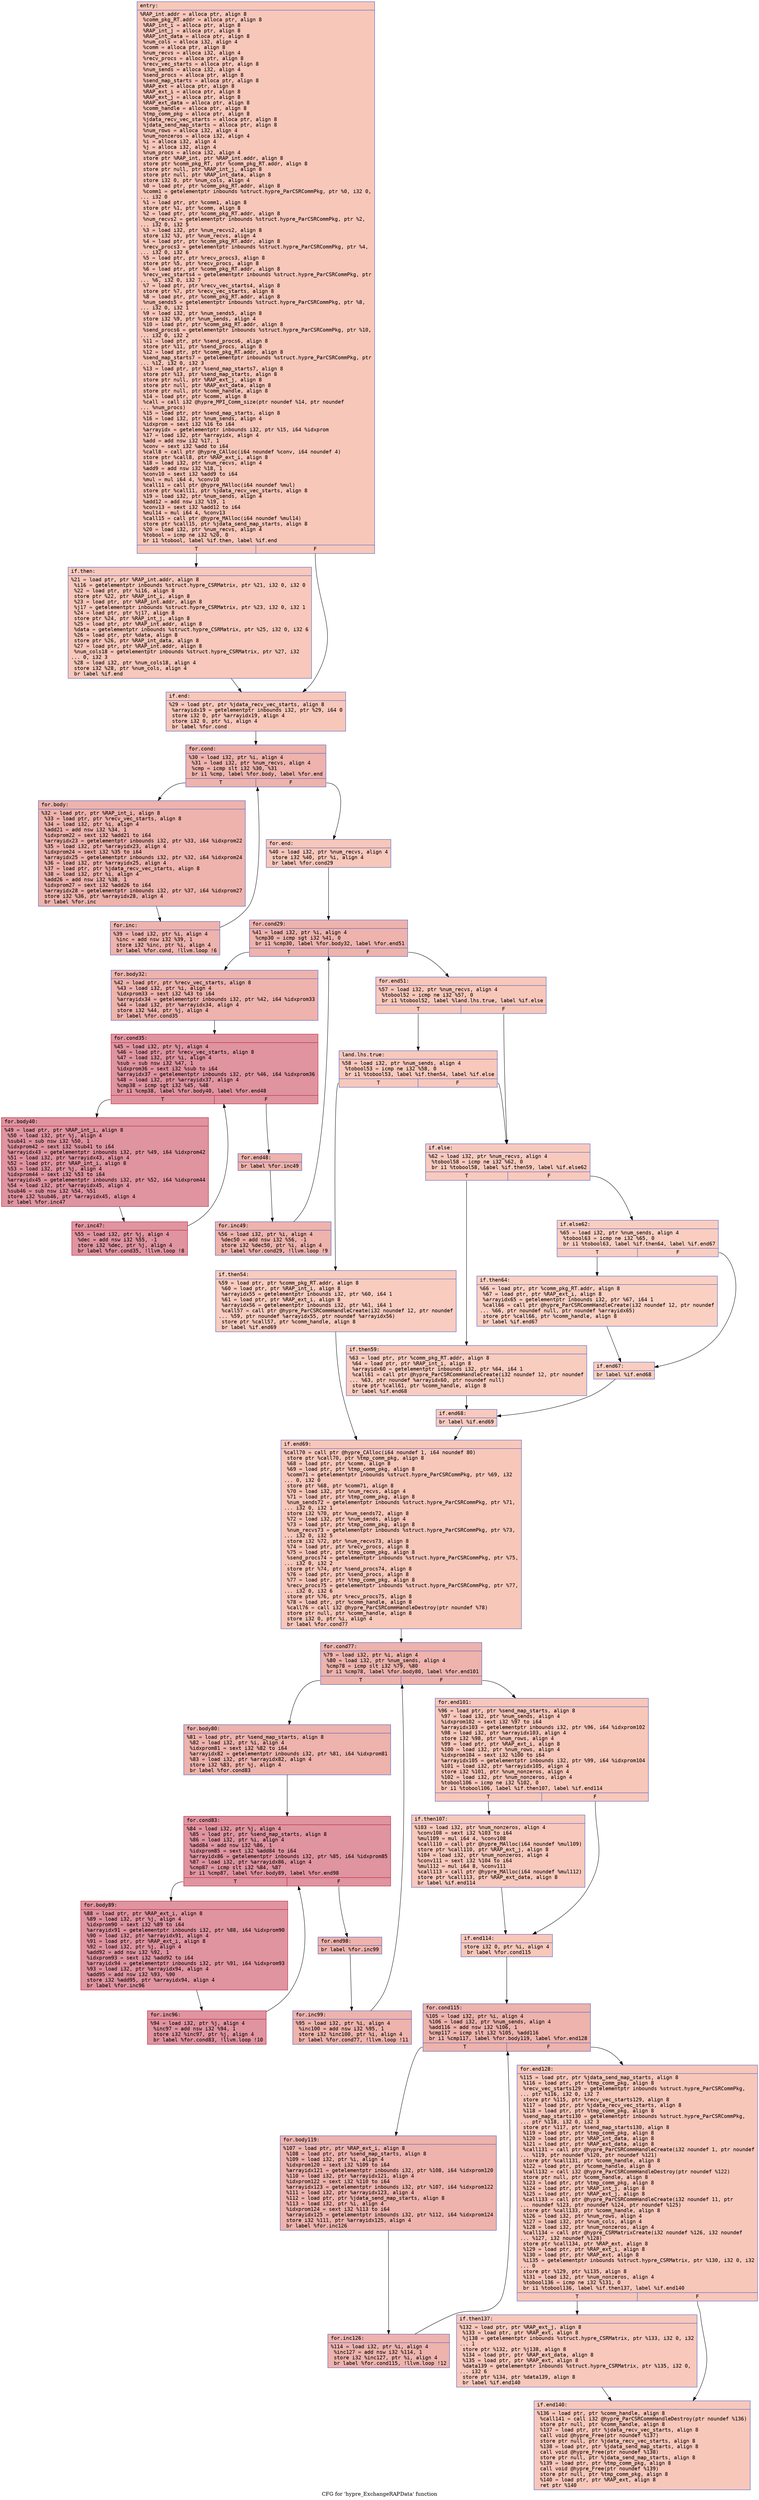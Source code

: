 digraph "CFG for 'hypre_ExchangeRAPData' function" {
	label="CFG for 'hypre_ExchangeRAPData' function";

	Node0x55db1fee12d0 [shape=record,color="#3d50c3ff", style=filled, fillcolor="#ec7f6370" fontname="Courier",label="{entry:\l|  %RAP_int.addr = alloca ptr, align 8\l  %comm_pkg_RT.addr = alloca ptr, align 8\l  %RAP_int_i = alloca ptr, align 8\l  %RAP_int_j = alloca ptr, align 8\l  %RAP_int_data = alloca ptr, align 8\l  %num_cols = alloca i32, align 4\l  %comm = alloca ptr, align 8\l  %num_recvs = alloca i32, align 4\l  %recv_procs = alloca ptr, align 8\l  %recv_vec_starts = alloca ptr, align 8\l  %num_sends = alloca i32, align 4\l  %send_procs = alloca ptr, align 8\l  %send_map_starts = alloca ptr, align 8\l  %RAP_ext = alloca ptr, align 8\l  %RAP_ext_i = alloca ptr, align 8\l  %RAP_ext_j = alloca ptr, align 8\l  %RAP_ext_data = alloca ptr, align 8\l  %comm_handle = alloca ptr, align 8\l  %tmp_comm_pkg = alloca ptr, align 8\l  %jdata_recv_vec_starts = alloca ptr, align 8\l  %jdata_send_map_starts = alloca ptr, align 8\l  %num_rows = alloca i32, align 4\l  %num_nonzeros = alloca i32, align 4\l  %i = alloca i32, align 4\l  %j = alloca i32, align 4\l  %num_procs = alloca i32, align 4\l  store ptr %RAP_int, ptr %RAP_int.addr, align 8\l  store ptr %comm_pkg_RT, ptr %comm_pkg_RT.addr, align 8\l  store ptr null, ptr %RAP_int_j, align 8\l  store ptr null, ptr %RAP_int_data, align 8\l  store i32 0, ptr %num_cols, align 4\l  %0 = load ptr, ptr %comm_pkg_RT.addr, align 8\l  %comm1 = getelementptr inbounds %struct.hypre_ParCSRCommPkg, ptr %0, i32 0,\l... i32 0\l  %1 = load ptr, ptr %comm1, align 8\l  store ptr %1, ptr %comm, align 8\l  %2 = load ptr, ptr %comm_pkg_RT.addr, align 8\l  %num_recvs2 = getelementptr inbounds %struct.hypre_ParCSRCommPkg, ptr %2,\l... i32 0, i32 5\l  %3 = load i32, ptr %num_recvs2, align 8\l  store i32 %3, ptr %num_recvs, align 4\l  %4 = load ptr, ptr %comm_pkg_RT.addr, align 8\l  %recv_procs3 = getelementptr inbounds %struct.hypre_ParCSRCommPkg, ptr %4,\l... i32 0, i32 6\l  %5 = load ptr, ptr %recv_procs3, align 8\l  store ptr %5, ptr %recv_procs, align 8\l  %6 = load ptr, ptr %comm_pkg_RT.addr, align 8\l  %recv_vec_starts4 = getelementptr inbounds %struct.hypre_ParCSRCommPkg, ptr\l... %6, i32 0, i32 7\l  %7 = load ptr, ptr %recv_vec_starts4, align 8\l  store ptr %7, ptr %recv_vec_starts, align 8\l  %8 = load ptr, ptr %comm_pkg_RT.addr, align 8\l  %num_sends5 = getelementptr inbounds %struct.hypre_ParCSRCommPkg, ptr %8,\l... i32 0, i32 1\l  %9 = load i32, ptr %num_sends5, align 8\l  store i32 %9, ptr %num_sends, align 4\l  %10 = load ptr, ptr %comm_pkg_RT.addr, align 8\l  %send_procs6 = getelementptr inbounds %struct.hypre_ParCSRCommPkg, ptr %10,\l... i32 0, i32 2\l  %11 = load ptr, ptr %send_procs6, align 8\l  store ptr %11, ptr %send_procs, align 8\l  %12 = load ptr, ptr %comm_pkg_RT.addr, align 8\l  %send_map_starts7 = getelementptr inbounds %struct.hypre_ParCSRCommPkg, ptr\l... %12, i32 0, i32 3\l  %13 = load ptr, ptr %send_map_starts7, align 8\l  store ptr %13, ptr %send_map_starts, align 8\l  store ptr null, ptr %RAP_ext_j, align 8\l  store ptr null, ptr %RAP_ext_data, align 8\l  store ptr null, ptr %comm_handle, align 8\l  %14 = load ptr, ptr %comm, align 8\l  %call = call i32 @hypre_MPI_Comm_size(ptr noundef %14, ptr noundef\l... %num_procs)\l  %15 = load ptr, ptr %send_map_starts, align 8\l  %16 = load i32, ptr %num_sends, align 4\l  %idxprom = sext i32 %16 to i64\l  %arrayidx = getelementptr inbounds i32, ptr %15, i64 %idxprom\l  %17 = load i32, ptr %arrayidx, align 4\l  %add = add nsw i32 %17, 1\l  %conv = sext i32 %add to i64\l  %call8 = call ptr @hypre_CAlloc(i64 noundef %conv, i64 noundef 4)\l  store ptr %call8, ptr %RAP_ext_i, align 8\l  %18 = load i32, ptr %num_recvs, align 4\l  %add9 = add nsw i32 %18, 1\l  %conv10 = sext i32 %add9 to i64\l  %mul = mul i64 4, %conv10\l  %call11 = call ptr @hypre_MAlloc(i64 noundef %mul)\l  store ptr %call11, ptr %jdata_recv_vec_starts, align 8\l  %19 = load i32, ptr %num_sends, align 4\l  %add12 = add nsw i32 %19, 1\l  %conv13 = sext i32 %add12 to i64\l  %mul14 = mul i64 4, %conv13\l  %call15 = call ptr @hypre_MAlloc(i64 noundef %mul14)\l  store ptr %call15, ptr %jdata_send_map_starts, align 8\l  %20 = load i32, ptr %num_recvs, align 4\l  %tobool = icmp ne i32 %20, 0\l  br i1 %tobool, label %if.then, label %if.end\l|{<s0>T|<s1>F}}"];
	Node0x55db1fee12d0:s0 -> Node0x55db1fee7a30[tooltip="entry -> if.then\nProbability 62.50%" ];
	Node0x55db1fee12d0:s1 -> Node0x55db1fee7b00[tooltip="entry -> if.end\nProbability 37.50%" ];
	Node0x55db1fee7a30 [shape=record,color="#3d50c3ff", style=filled, fillcolor="#ed836670" fontname="Courier",label="{if.then:\l|  %21 = load ptr, ptr %RAP_int.addr, align 8\l  %i16 = getelementptr inbounds %struct.hypre_CSRMatrix, ptr %21, i32 0, i32 0\l  %22 = load ptr, ptr %i16, align 8\l  store ptr %22, ptr %RAP_int_i, align 8\l  %23 = load ptr, ptr %RAP_int.addr, align 8\l  %j17 = getelementptr inbounds %struct.hypre_CSRMatrix, ptr %23, i32 0, i32 1\l  %24 = load ptr, ptr %j17, align 8\l  store ptr %24, ptr %RAP_int_j, align 8\l  %25 = load ptr, ptr %RAP_int.addr, align 8\l  %data = getelementptr inbounds %struct.hypre_CSRMatrix, ptr %25, i32 0, i32 6\l  %26 = load ptr, ptr %data, align 8\l  store ptr %26, ptr %RAP_int_data, align 8\l  %27 = load ptr, ptr %RAP_int.addr, align 8\l  %num_cols18 = getelementptr inbounds %struct.hypre_CSRMatrix, ptr %27, i32\l... 0, i32 3\l  %28 = load i32, ptr %num_cols18, align 4\l  store i32 %28, ptr %num_cols, align 4\l  br label %if.end\l}"];
	Node0x55db1fee7a30 -> Node0x55db1fee7b00[tooltip="if.then -> if.end\nProbability 100.00%" ];
	Node0x55db1fee7b00 [shape=record,color="#3d50c3ff", style=filled, fillcolor="#ec7f6370" fontname="Courier",label="{if.end:\l|  %29 = load ptr, ptr %jdata_recv_vec_starts, align 8\l  %arrayidx19 = getelementptr inbounds i32, ptr %29, i64 0\l  store i32 0, ptr %arrayidx19, align 4\l  store i32 0, ptr %i, align 4\l  br label %for.cond\l}"];
	Node0x55db1fee7b00 -> Node0x55db1fee8930[tooltip="if.end -> for.cond\nProbability 100.00%" ];
	Node0x55db1fee8930 [shape=record,color="#3d50c3ff", style=filled, fillcolor="#d6524470" fontname="Courier",label="{for.cond:\l|  %30 = load i32, ptr %i, align 4\l  %31 = load i32, ptr %num_recvs, align 4\l  %cmp = icmp slt i32 %30, %31\l  br i1 %cmp, label %for.body, label %for.end\l|{<s0>T|<s1>F}}"];
	Node0x55db1fee8930:s0 -> Node0x55db1fee8bd0[tooltip="for.cond -> for.body\nProbability 96.88%" ];
	Node0x55db1fee8930:s1 -> Node0x55db1fee8c50[tooltip="for.cond -> for.end\nProbability 3.12%" ];
	Node0x55db1fee8bd0 [shape=record,color="#3d50c3ff", style=filled, fillcolor="#d6524470" fontname="Courier",label="{for.body:\l|  %32 = load ptr, ptr %RAP_int_i, align 8\l  %33 = load ptr, ptr %recv_vec_starts, align 8\l  %34 = load i32, ptr %i, align 4\l  %add21 = add nsw i32 %34, 1\l  %idxprom22 = sext i32 %add21 to i64\l  %arrayidx23 = getelementptr inbounds i32, ptr %33, i64 %idxprom22\l  %35 = load i32, ptr %arrayidx23, align 4\l  %idxprom24 = sext i32 %35 to i64\l  %arrayidx25 = getelementptr inbounds i32, ptr %32, i64 %idxprom24\l  %36 = load i32, ptr %arrayidx25, align 4\l  %37 = load ptr, ptr %jdata_recv_vec_starts, align 8\l  %38 = load i32, ptr %i, align 4\l  %add26 = add nsw i32 %38, 1\l  %idxprom27 = sext i32 %add26 to i64\l  %arrayidx28 = getelementptr inbounds i32, ptr %37, i64 %idxprom27\l  store i32 %36, ptr %arrayidx28, align 4\l  br label %for.inc\l}"];
	Node0x55db1fee8bd0 -> Node0x55db1fee9740[tooltip="for.body -> for.inc\nProbability 100.00%" ];
	Node0x55db1fee9740 [shape=record,color="#3d50c3ff", style=filled, fillcolor="#d6524470" fontname="Courier",label="{for.inc:\l|  %39 = load i32, ptr %i, align 4\l  %inc = add nsw i32 %39, 1\l  store i32 %inc, ptr %i, align 4\l  br label %for.cond, !llvm.loop !6\l}"];
	Node0x55db1fee9740 -> Node0x55db1fee8930[tooltip="for.inc -> for.cond\nProbability 100.00%" ];
	Node0x55db1fee8c50 [shape=record,color="#3d50c3ff", style=filled, fillcolor="#ec7f6370" fontname="Courier",label="{for.end:\l|  %40 = load i32, ptr %num_recvs, align 4\l  store i32 %40, ptr %i, align 4\l  br label %for.cond29\l}"];
	Node0x55db1fee8c50 -> Node0x55db1feea6e0[tooltip="for.end -> for.cond29\nProbability 100.00%" ];
	Node0x55db1feea6e0 [shape=record,color="#3d50c3ff", style=filled, fillcolor="#d6524470" fontname="Courier",label="{for.cond29:\l|  %41 = load i32, ptr %i, align 4\l  %cmp30 = icmp sgt i32 %41, 0\l  br i1 %cmp30, label %for.body32, label %for.end51\l|{<s0>T|<s1>F}}"];
	Node0x55db1feea6e0:s0 -> Node0x55db1feea900[tooltip="for.cond29 -> for.body32\nProbability 96.88%" ];
	Node0x55db1feea6e0:s1 -> Node0x55db1feea980[tooltip="for.cond29 -> for.end51\nProbability 3.12%" ];
	Node0x55db1feea900 [shape=record,color="#3d50c3ff", style=filled, fillcolor="#d6524470" fontname="Courier",label="{for.body32:\l|  %42 = load ptr, ptr %recv_vec_starts, align 8\l  %43 = load i32, ptr %i, align 4\l  %idxprom33 = sext i32 %43 to i64\l  %arrayidx34 = getelementptr inbounds i32, ptr %42, i64 %idxprom33\l  %44 = load i32, ptr %arrayidx34, align 4\l  store i32 %44, ptr %j, align 4\l  br label %for.cond35\l}"];
	Node0x55db1feea900 -> Node0x55db1feeae40[tooltip="for.body32 -> for.cond35\nProbability 100.00%" ];
	Node0x55db1feeae40 [shape=record,color="#b70d28ff", style=filled, fillcolor="#b70d2870" fontname="Courier",label="{for.cond35:\l|  %45 = load i32, ptr %j, align 4\l  %46 = load ptr, ptr %recv_vec_starts, align 8\l  %47 = load i32, ptr %i, align 4\l  %sub = sub nsw i32 %47, 1\l  %idxprom36 = sext i32 %sub to i64\l  %arrayidx37 = getelementptr inbounds i32, ptr %46, i64 %idxprom36\l  %48 = load i32, ptr %arrayidx37, align 4\l  %cmp38 = icmp sgt i32 %45, %48\l  br i1 %cmp38, label %for.body40, label %for.end48\l|{<s0>T|<s1>F}}"];
	Node0x55db1feeae40:s0 -> Node0x55db1feebc10[tooltip="for.cond35 -> for.body40\nProbability 96.88%" ];
	Node0x55db1feeae40:s1 -> Node0x55db1feebc90[tooltip="for.cond35 -> for.end48\nProbability 3.12%" ];
	Node0x55db1feebc10 [shape=record,color="#b70d28ff", style=filled, fillcolor="#b70d2870" fontname="Courier",label="{for.body40:\l|  %49 = load ptr, ptr %RAP_int_i, align 8\l  %50 = load i32, ptr %j, align 4\l  %sub41 = sub nsw i32 %50, 1\l  %idxprom42 = sext i32 %sub41 to i64\l  %arrayidx43 = getelementptr inbounds i32, ptr %49, i64 %idxprom42\l  %51 = load i32, ptr %arrayidx43, align 4\l  %52 = load ptr, ptr %RAP_int_i, align 8\l  %53 = load i32, ptr %j, align 4\l  %idxprom44 = sext i32 %53 to i64\l  %arrayidx45 = getelementptr inbounds i32, ptr %52, i64 %idxprom44\l  %54 = load i32, ptr %arrayidx45, align 4\l  %sub46 = sub nsw i32 %54, %51\l  store i32 %sub46, ptr %arrayidx45, align 4\l  br label %for.inc47\l}"];
	Node0x55db1feebc10 -> Node0x55db1feec600[tooltip="for.body40 -> for.inc47\nProbability 100.00%" ];
	Node0x55db1feec600 [shape=record,color="#b70d28ff", style=filled, fillcolor="#b70d2870" fontname="Courier",label="{for.inc47:\l|  %55 = load i32, ptr %j, align 4\l  %dec = add nsw i32 %55, -1\l  store i32 %dec, ptr %j, align 4\l  br label %for.cond35, !llvm.loop !8\l}"];
	Node0x55db1feec600 -> Node0x55db1feeae40[tooltip="for.inc47 -> for.cond35\nProbability 100.00%" ];
	Node0x55db1feebc90 [shape=record,color="#3d50c3ff", style=filled, fillcolor="#d6524470" fontname="Courier",label="{for.end48:\l|  br label %for.inc49\l}"];
	Node0x55db1feebc90 -> Node0x55db1feecab0[tooltip="for.end48 -> for.inc49\nProbability 100.00%" ];
	Node0x55db1feecab0 [shape=record,color="#3d50c3ff", style=filled, fillcolor="#d6524470" fontname="Courier",label="{for.inc49:\l|  %56 = load i32, ptr %i, align 4\l  %dec50 = add nsw i32 %56, -1\l  store i32 %dec50, ptr %i, align 4\l  br label %for.cond29, !llvm.loop !9\l}"];
	Node0x55db1feecab0 -> Node0x55db1feea6e0[tooltip="for.inc49 -> for.cond29\nProbability 100.00%" ];
	Node0x55db1feea980 [shape=record,color="#3d50c3ff", style=filled, fillcolor="#ec7f6370" fontname="Courier",label="{for.end51:\l|  %57 = load i32, ptr %num_recvs, align 4\l  %tobool52 = icmp ne i32 %57, 0\l  br i1 %tobool52, label %land.lhs.true, label %if.else\l|{<s0>T|<s1>F}}"];
	Node0x55db1feea980:s0 -> Node0x55db1fee6af0[tooltip="for.end51 -> land.lhs.true\nProbability 62.50%" ];
	Node0x55db1feea980:s1 -> Node0x55db1fee6b70[tooltip="for.end51 -> if.else\nProbability 37.50%" ];
	Node0x55db1fee6af0 [shape=record,color="#3d50c3ff", style=filled, fillcolor="#ed836670" fontname="Courier",label="{land.lhs.true:\l|  %58 = load i32, ptr %num_sends, align 4\l  %tobool53 = icmp ne i32 %58, 0\l  br i1 %tobool53, label %if.then54, label %if.else\l|{<s0>T|<s1>F}}"];
	Node0x55db1fee6af0:s0 -> Node0x55db1fee7160[tooltip="land.lhs.true -> if.then54\nProbability 62.50%" ];
	Node0x55db1fee6af0:s1 -> Node0x55db1fee6b70[tooltip="land.lhs.true -> if.else\nProbability 37.50%" ];
	Node0x55db1fee7160 [shape=record,color="#3d50c3ff", style=filled, fillcolor="#f08b6e70" fontname="Courier",label="{if.then54:\l|  %59 = load ptr, ptr %comm_pkg_RT.addr, align 8\l  %60 = load ptr, ptr %RAP_int_i, align 8\l  %arrayidx55 = getelementptr inbounds i32, ptr %60, i64 1\l  %61 = load ptr, ptr %RAP_ext_i, align 8\l  %arrayidx56 = getelementptr inbounds i32, ptr %61, i64 1\l  %call57 = call ptr @hypre_ParCSRCommHandleCreate(i32 noundef 12, ptr noundef\l... %59, ptr noundef %arrayidx55, ptr noundef %arrayidx56)\l  store ptr %call57, ptr %comm_handle, align 8\l  br label %if.end69\l}"];
	Node0x55db1fee7160 -> Node0x55db1feee950[tooltip="if.then54 -> if.end69\nProbability 100.00%" ];
	Node0x55db1fee6b70 [shape=record,color="#3d50c3ff", style=filled, fillcolor="#ef886b70" fontname="Courier",label="{if.else:\l|  %62 = load i32, ptr %num_recvs, align 4\l  %tobool58 = icmp ne i32 %62, 0\l  br i1 %tobool58, label %if.then59, label %if.else62\l|{<s0>T|<s1>F}}"];
	Node0x55db1fee6b70:s0 -> Node0x55db1feeeb20[tooltip="if.else -> if.then59\nProbability 62.50%" ];
	Node0x55db1fee6b70:s1 -> Node0x55db1feeeba0[tooltip="if.else -> if.else62\nProbability 37.50%" ];
	Node0x55db1feeeb20 [shape=record,color="#3d50c3ff", style=filled, fillcolor="#f08b6e70" fontname="Courier",label="{if.then59:\l|  %63 = load ptr, ptr %comm_pkg_RT.addr, align 8\l  %64 = load ptr, ptr %RAP_int_i, align 8\l  %arrayidx60 = getelementptr inbounds i32, ptr %64, i64 1\l  %call61 = call ptr @hypre_ParCSRCommHandleCreate(i32 noundef 12, ptr noundef\l... %63, ptr noundef %arrayidx60, ptr noundef null)\l  store ptr %call61, ptr %comm_handle, align 8\l  br label %if.end68\l}"];
	Node0x55db1feeeb20 -> Node0x55db1feef170[tooltip="if.then59 -> if.end68\nProbability 100.00%" ];
	Node0x55db1feeeba0 [shape=record,color="#3d50c3ff", style=filled, fillcolor="#f2907270" fontname="Courier",label="{if.else62:\l|  %65 = load i32, ptr %num_sends, align 4\l  %tobool63 = icmp ne i32 %65, 0\l  br i1 %tobool63, label %if.then64, label %if.end67\l|{<s0>T|<s1>F}}"];
	Node0x55db1feeeba0:s0 -> Node0x55db1feef340[tooltip="if.else62 -> if.then64\nProbability 62.50%" ];
	Node0x55db1feeeba0:s1 -> Node0x55db1feef3c0[tooltip="if.else62 -> if.end67\nProbability 37.50%" ];
	Node0x55db1feef340 [shape=record,color="#3d50c3ff", style=filled, fillcolor="#f3947570" fontname="Courier",label="{if.then64:\l|  %66 = load ptr, ptr %comm_pkg_RT.addr, align 8\l  %67 = load ptr, ptr %RAP_ext_i, align 8\l  %arrayidx65 = getelementptr inbounds i32, ptr %67, i64 1\l  %call66 = call ptr @hypre_ParCSRCommHandleCreate(i32 noundef 12, ptr noundef\l... %66, ptr noundef null, ptr noundef %arrayidx65)\l  store ptr %call66, ptr %comm_handle, align 8\l  br label %if.end67\l}"];
	Node0x55db1feef340 -> Node0x55db1feef3c0[tooltip="if.then64 -> if.end67\nProbability 100.00%" ];
	Node0x55db1feef3c0 [shape=record,color="#3d50c3ff", style=filled, fillcolor="#f2907270" fontname="Courier",label="{if.end67:\l|  br label %if.end68\l}"];
	Node0x55db1feef3c0 -> Node0x55db1feef170[tooltip="if.end67 -> if.end68\nProbability 100.00%" ];
	Node0x55db1feef170 [shape=record,color="#3d50c3ff", style=filled, fillcolor="#ef886b70" fontname="Courier",label="{if.end68:\l|  br label %if.end69\l}"];
	Node0x55db1feef170 -> Node0x55db1feee950[tooltip="if.end68 -> if.end69\nProbability 100.00%" ];
	Node0x55db1feee950 [shape=record,color="#3d50c3ff", style=filled, fillcolor="#ec7f6370" fontname="Courier",label="{if.end69:\l|  %call70 = call ptr @hypre_CAlloc(i64 noundef 1, i64 noundef 80)\l  store ptr %call70, ptr %tmp_comm_pkg, align 8\l  %68 = load ptr, ptr %comm, align 8\l  %69 = load ptr, ptr %tmp_comm_pkg, align 8\l  %comm71 = getelementptr inbounds %struct.hypre_ParCSRCommPkg, ptr %69, i32\l... 0, i32 0\l  store ptr %68, ptr %comm71, align 8\l  %70 = load i32, ptr %num_recvs, align 4\l  %71 = load ptr, ptr %tmp_comm_pkg, align 8\l  %num_sends72 = getelementptr inbounds %struct.hypre_ParCSRCommPkg, ptr %71,\l... i32 0, i32 1\l  store i32 %70, ptr %num_sends72, align 8\l  %72 = load i32, ptr %num_sends, align 4\l  %73 = load ptr, ptr %tmp_comm_pkg, align 8\l  %num_recvs73 = getelementptr inbounds %struct.hypre_ParCSRCommPkg, ptr %73,\l... i32 0, i32 5\l  store i32 %72, ptr %num_recvs73, align 8\l  %74 = load ptr, ptr %recv_procs, align 8\l  %75 = load ptr, ptr %tmp_comm_pkg, align 8\l  %send_procs74 = getelementptr inbounds %struct.hypre_ParCSRCommPkg, ptr %75,\l... i32 0, i32 2\l  store ptr %74, ptr %send_procs74, align 8\l  %76 = load ptr, ptr %send_procs, align 8\l  %77 = load ptr, ptr %tmp_comm_pkg, align 8\l  %recv_procs75 = getelementptr inbounds %struct.hypre_ParCSRCommPkg, ptr %77,\l... i32 0, i32 6\l  store ptr %76, ptr %recv_procs75, align 8\l  %78 = load ptr, ptr %comm_handle, align 8\l  %call76 = call i32 @hypre_ParCSRCommHandleDestroy(ptr noundef %78)\l  store ptr null, ptr %comm_handle, align 8\l  store i32 0, ptr %i, align 4\l  br label %for.cond77\l}"];
	Node0x55db1feee950 -> Node0x55db1fef0cd0[tooltip="if.end69 -> for.cond77\nProbability 100.00%" ];
	Node0x55db1fef0cd0 [shape=record,color="#3d50c3ff", style=filled, fillcolor="#d6524470" fontname="Courier",label="{for.cond77:\l|  %79 = load i32, ptr %i, align 4\l  %80 = load i32, ptr %num_sends, align 4\l  %cmp78 = icmp slt i32 %79, %80\l  br i1 %cmp78, label %for.body80, label %for.end101\l|{<s0>T|<s1>F}}"];
	Node0x55db1fef0cd0:s0 -> Node0x55db1fef0f40[tooltip="for.cond77 -> for.body80\nProbability 96.88%" ];
	Node0x55db1fef0cd0:s1 -> Node0x55db1fef0fc0[tooltip="for.cond77 -> for.end101\nProbability 3.12%" ];
	Node0x55db1fef0f40 [shape=record,color="#3d50c3ff", style=filled, fillcolor="#d6524470" fontname="Courier",label="{for.body80:\l|  %81 = load ptr, ptr %send_map_starts, align 8\l  %82 = load i32, ptr %i, align 4\l  %idxprom81 = sext i32 %82 to i64\l  %arrayidx82 = getelementptr inbounds i32, ptr %81, i64 %idxprom81\l  %83 = load i32, ptr %arrayidx82, align 4\l  store i32 %83, ptr %j, align 4\l  br label %for.cond83\l}"];
	Node0x55db1fef0f40 -> Node0x55db1fef1480[tooltip="for.body80 -> for.cond83\nProbability 100.00%" ];
	Node0x55db1fef1480 [shape=record,color="#b70d28ff", style=filled, fillcolor="#b70d2870" fontname="Courier",label="{for.cond83:\l|  %84 = load i32, ptr %j, align 4\l  %85 = load ptr, ptr %send_map_starts, align 8\l  %86 = load i32, ptr %i, align 4\l  %add84 = add nsw i32 %86, 1\l  %idxprom85 = sext i32 %add84 to i64\l  %arrayidx86 = getelementptr inbounds i32, ptr %85, i64 %idxprom85\l  %87 = load i32, ptr %arrayidx86, align 4\l  %cmp87 = icmp slt i32 %84, %87\l  br i1 %cmp87, label %for.body89, label %for.end98\l|{<s0>T|<s1>F}}"];
	Node0x55db1fef1480:s0 -> Node0x55db1fef1a40[tooltip="for.cond83 -> for.body89\nProbability 96.88%" ];
	Node0x55db1fef1480:s1 -> Node0x55db1fef1ac0[tooltip="for.cond83 -> for.end98\nProbability 3.12%" ];
	Node0x55db1fef1a40 [shape=record,color="#b70d28ff", style=filled, fillcolor="#b70d2870" fontname="Courier",label="{for.body89:\l|  %88 = load ptr, ptr %RAP_ext_i, align 8\l  %89 = load i32, ptr %j, align 4\l  %idxprom90 = sext i32 %89 to i64\l  %arrayidx91 = getelementptr inbounds i32, ptr %88, i64 %idxprom90\l  %90 = load i32, ptr %arrayidx91, align 4\l  %91 = load ptr, ptr %RAP_ext_i, align 8\l  %92 = load i32, ptr %j, align 4\l  %add92 = add nsw i32 %92, 1\l  %idxprom93 = sext i32 %add92 to i64\l  %arrayidx94 = getelementptr inbounds i32, ptr %91, i64 %idxprom93\l  %93 = load i32, ptr %arrayidx94, align 4\l  %add95 = add nsw i32 %93, %90\l  store i32 %add95, ptr %arrayidx94, align 4\l  br label %for.inc96\l}"];
	Node0x55db1fef1a40 -> Node0x55db1fef23d0[tooltip="for.body89 -> for.inc96\nProbability 100.00%" ];
	Node0x55db1fef23d0 [shape=record,color="#b70d28ff", style=filled, fillcolor="#b70d2870" fontname="Courier",label="{for.inc96:\l|  %94 = load i32, ptr %j, align 4\l  %inc97 = add nsw i32 %94, 1\l  store i32 %inc97, ptr %j, align 4\l  br label %for.cond83, !llvm.loop !10\l}"];
	Node0x55db1fef23d0 -> Node0x55db1fef1480[tooltip="for.inc96 -> for.cond83\nProbability 100.00%" ];
	Node0x55db1fef1ac0 [shape=record,color="#3d50c3ff", style=filled, fillcolor="#d6524470" fontname="Courier",label="{for.end98:\l|  br label %for.inc99\l}"];
	Node0x55db1fef1ac0 -> Node0x55db1fef2850[tooltip="for.end98 -> for.inc99\nProbability 100.00%" ];
	Node0x55db1fef2850 [shape=record,color="#3d50c3ff", style=filled, fillcolor="#d6524470" fontname="Courier",label="{for.inc99:\l|  %95 = load i32, ptr %i, align 4\l  %inc100 = add nsw i32 %95, 1\l  store i32 %inc100, ptr %i, align 4\l  br label %for.cond77, !llvm.loop !11\l}"];
	Node0x55db1fef2850 -> Node0x55db1fef0cd0[tooltip="for.inc99 -> for.cond77\nProbability 100.00%" ];
	Node0x55db1fef0fc0 [shape=record,color="#3d50c3ff", style=filled, fillcolor="#ec7f6370" fontname="Courier",label="{for.end101:\l|  %96 = load ptr, ptr %send_map_starts, align 8\l  %97 = load i32, ptr %num_sends, align 4\l  %idxprom102 = sext i32 %97 to i64\l  %arrayidx103 = getelementptr inbounds i32, ptr %96, i64 %idxprom102\l  %98 = load i32, ptr %arrayidx103, align 4\l  store i32 %98, ptr %num_rows, align 4\l  %99 = load ptr, ptr %RAP_ext_i, align 8\l  %100 = load i32, ptr %num_rows, align 4\l  %idxprom104 = sext i32 %100 to i64\l  %arrayidx105 = getelementptr inbounds i32, ptr %99, i64 %idxprom104\l  %101 = load i32, ptr %arrayidx105, align 4\l  store i32 %101, ptr %num_nonzeros, align 4\l  %102 = load i32, ptr %num_nonzeros, align 4\l  %tobool106 = icmp ne i32 %102, 0\l  br i1 %tobool106, label %if.then107, label %if.end114\l|{<s0>T|<s1>F}}"];
	Node0x55db1fef0fc0:s0 -> Node0x55db1fef3d30[tooltip="for.end101 -> if.then107\nProbability 62.50%" ];
	Node0x55db1fef0fc0:s1 -> Node0x55db1fef3db0[tooltip="for.end101 -> if.end114\nProbability 37.50%" ];
	Node0x55db1fef3d30 [shape=record,color="#3d50c3ff", style=filled, fillcolor="#ed836670" fontname="Courier",label="{if.then107:\l|  %103 = load i32, ptr %num_nonzeros, align 4\l  %conv108 = sext i32 %103 to i64\l  %mul109 = mul i64 4, %conv108\l  %call110 = call ptr @hypre_MAlloc(i64 noundef %mul109)\l  store ptr %call110, ptr %RAP_ext_j, align 8\l  %104 = load i32, ptr %num_nonzeros, align 4\l  %conv111 = sext i32 %104 to i64\l  %mul112 = mul i64 8, %conv111\l  %call113 = call ptr @hypre_MAlloc(i64 noundef %mul112)\l  store ptr %call113, ptr %RAP_ext_data, align 8\l  br label %if.end114\l}"];
	Node0x55db1fef3d30 -> Node0x55db1fef3db0[tooltip="if.then107 -> if.end114\nProbability 100.00%" ];
	Node0x55db1fef3db0 [shape=record,color="#3d50c3ff", style=filled, fillcolor="#ec7f6370" fontname="Courier",label="{if.end114:\l|  store i32 0, ptr %i, align 4\l  br label %for.cond115\l}"];
	Node0x55db1fef3db0 -> Node0x55db1fef4700[tooltip="if.end114 -> for.cond115\nProbability 100.00%" ];
	Node0x55db1fef4700 [shape=record,color="#3d50c3ff", style=filled, fillcolor="#d6524470" fontname="Courier",label="{for.cond115:\l|  %105 = load i32, ptr %i, align 4\l  %106 = load i32, ptr %num_sends, align 4\l  %add116 = add nsw i32 %106, 1\l  %cmp117 = icmp slt i32 %105, %add116\l  br i1 %cmp117, label %for.body119, label %for.end128\l|{<s0>T|<s1>F}}"];
	Node0x55db1fef4700:s0 -> Node0x55db1fef4a50[tooltip="for.cond115 -> for.body119\nProbability 96.88%" ];
	Node0x55db1fef4700:s1 -> Node0x55db1fef4ad0[tooltip="for.cond115 -> for.end128\nProbability 3.12%" ];
	Node0x55db1fef4a50 [shape=record,color="#3d50c3ff", style=filled, fillcolor="#d6524470" fontname="Courier",label="{for.body119:\l|  %107 = load ptr, ptr %RAP_ext_i, align 8\l  %108 = load ptr, ptr %send_map_starts, align 8\l  %109 = load i32, ptr %i, align 4\l  %idxprom120 = sext i32 %109 to i64\l  %arrayidx121 = getelementptr inbounds i32, ptr %108, i64 %idxprom120\l  %110 = load i32, ptr %arrayidx121, align 4\l  %idxprom122 = sext i32 %110 to i64\l  %arrayidx123 = getelementptr inbounds i32, ptr %107, i64 %idxprom122\l  %111 = load i32, ptr %arrayidx123, align 4\l  %112 = load ptr, ptr %jdata_send_map_starts, align 8\l  %113 = load i32, ptr %i, align 4\l  %idxprom124 = sext i32 %113 to i64\l  %arrayidx125 = getelementptr inbounds i32, ptr %112, i64 %idxprom124\l  store i32 %111, ptr %arrayidx125, align 4\l  br label %for.inc126\l}"];
	Node0x55db1fef4a50 -> Node0x55db1fef5470[tooltip="for.body119 -> for.inc126\nProbability 100.00%" ];
	Node0x55db1fef5470 [shape=record,color="#3d50c3ff", style=filled, fillcolor="#d6524470" fontname="Courier",label="{for.inc126:\l|  %114 = load i32, ptr %i, align 4\l  %inc127 = add nsw i32 %114, 1\l  store i32 %inc127, ptr %i, align 4\l  br label %for.cond115, !llvm.loop !12\l}"];
	Node0x55db1fef5470 -> Node0x55db1fef4700[tooltip="for.inc126 -> for.cond115\nProbability 100.00%" ];
	Node0x55db1fef4ad0 [shape=record,color="#3d50c3ff", style=filled, fillcolor="#ec7f6370" fontname="Courier",label="{for.end128:\l|  %115 = load ptr, ptr %jdata_send_map_starts, align 8\l  %116 = load ptr, ptr %tmp_comm_pkg, align 8\l  %recv_vec_starts129 = getelementptr inbounds %struct.hypre_ParCSRCommPkg,\l... ptr %116, i32 0, i32 7\l  store ptr %115, ptr %recv_vec_starts129, align 8\l  %117 = load ptr, ptr %jdata_recv_vec_starts, align 8\l  %118 = load ptr, ptr %tmp_comm_pkg, align 8\l  %send_map_starts130 = getelementptr inbounds %struct.hypre_ParCSRCommPkg,\l... ptr %118, i32 0, i32 3\l  store ptr %117, ptr %send_map_starts130, align 8\l  %119 = load ptr, ptr %tmp_comm_pkg, align 8\l  %120 = load ptr, ptr %RAP_int_data, align 8\l  %121 = load ptr, ptr %RAP_ext_data, align 8\l  %call131 = call ptr @hypre_ParCSRCommHandleCreate(i32 noundef 1, ptr noundef\l... %119, ptr noundef %120, ptr noundef %121)\l  store ptr %call131, ptr %comm_handle, align 8\l  %122 = load ptr, ptr %comm_handle, align 8\l  %call132 = call i32 @hypre_ParCSRCommHandleDestroy(ptr noundef %122)\l  store ptr null, ptr %comm_handle, align 8\l  %123 = load ptr, ptr %tmp_comm_pkg, align 8\l  %124 = load ptr, ptr %RAP_int_j, align 8\l  %125 = load ptr, ptr %RAP_ext_j, align 8\l  %call133 = call ptr @hypre_ParCSRCommHandleCreate(i32 noundef 11, ptr\l... noundef %123, ptr noundef %124, ptr noundef %125)\l  store ptr %call133, ptr %comm_handle, align 8\l  %126 = load i32, ptr %num_rows, align 4\l  %127 = load i32, ptr %num_cols, align 4\l  %128 = load i32, ptr %num_nonzeros, align 4\l  %call134 = call ptr @hypre_CSRMatrixCreate(i32 noundef %126, i32 noundef\l... %127, i32 noundef %128)\l  store ptr %call134, ptr %RAP_ext, align 8\l  %129 = load ptr, ptr %RAP_ext_i, align 8\l  %130 = load ptr, ptr %RAP_ext, align 8\l  %i135 = getelementptr inbounds %struct.hypre_CSRMatrix, ptr %130, i32 0, i32\l... 0\l  store ptr %129, ptr %i135, align 8\l  %131 = load i32, ptr %num_nonzeros, align 4\l  %tobool136 = icmp ne i32 %131, 0\l  br i1 %tobool136, label %if.then137, label %if.end140\l|{<s0>T|<s1>F}}"];
	Node0x55db1fef4ad0:s0 -> Node0x55db1fef6ee0[tooltip="for.end128 -> if.then137\nProbability 62.50%" ];
	Node0x55db1fef4ad0:s1 -> Node0x55db1fef6f30[tooltip="for.end128 -> if.end140\nProbability 37.50%" ];
	Node0x55db1fef6ee0 [shape=record,color="#3d50c3ff", style=filled, fillcolor="#ed836670" fontname="Courier",label="{if.then137:\l|  %132 = load ptr, ptr %RAP_ext_j, align 8\l  %133 = load ptr, ptr %RAP_ext, align 8\l  %j138 = getelementptr inbounds %struct.hypre_CSRMatrix, ptr %133, i32 0, i32\l... 1\l  store ptr %132, ptr %j138, align 8\l  %134 = load ptr, ptr %RAP_ext_data, align 8\l  %135 = load ptr, ptr %RAP_ext, align 8\l  %data139 = getelementptr inbounds %struct.hypre_CSRMatrix, ptr %135, i32 0,\l... i32 6\l  store ptr %134, ptr %data139, align 8\l  br label %if.end140\l}"];
	Node0x55db1fef6ee0 -> Node0x55db1fef6f30[tooltip="if.then137 -> if.end140\nProbability 100.00%" ];
	Node0x55db1fef6f30 [shape=record,color="#3d50c3ff", style=filled, fillcolor="#ec7f6370" fontname="Courier",label="{if.end140:\l|  %136 = load ptr, ptr %comm_handle, align 8\l  %call141 = call i32 @hypre_ParCSRCommHandleDestroy(ptr noundef %136)\l  store ptr null, ptr %comm_handle, align 8\l  %137 = load ptr, ptr %jdata_recv_vec_starts, align 8\l  call void @hypre_Free(ptr noundef %137)\l  store ptr null, ptr %jdata_recv_vec_starts, align 8\l  %138 = load ptr, ptr %jdata_send_map_starts, align 8\l  call void @hypre_Free(ptr noundef %138)\l  store ptr null, ptr %jdata_send_map_starts, align 8\l  %139 = load ptr, ptr %tmp_comm_pkg, align 8\l  call void @hypre_Free(ptr noundef %139)\l  store ptr null, ptr %tmp_comm_pkg, align 8\l  %140 = load ptr, ptr %RAP_ext, align 8\l  ret ptr %140\l}"];
}
